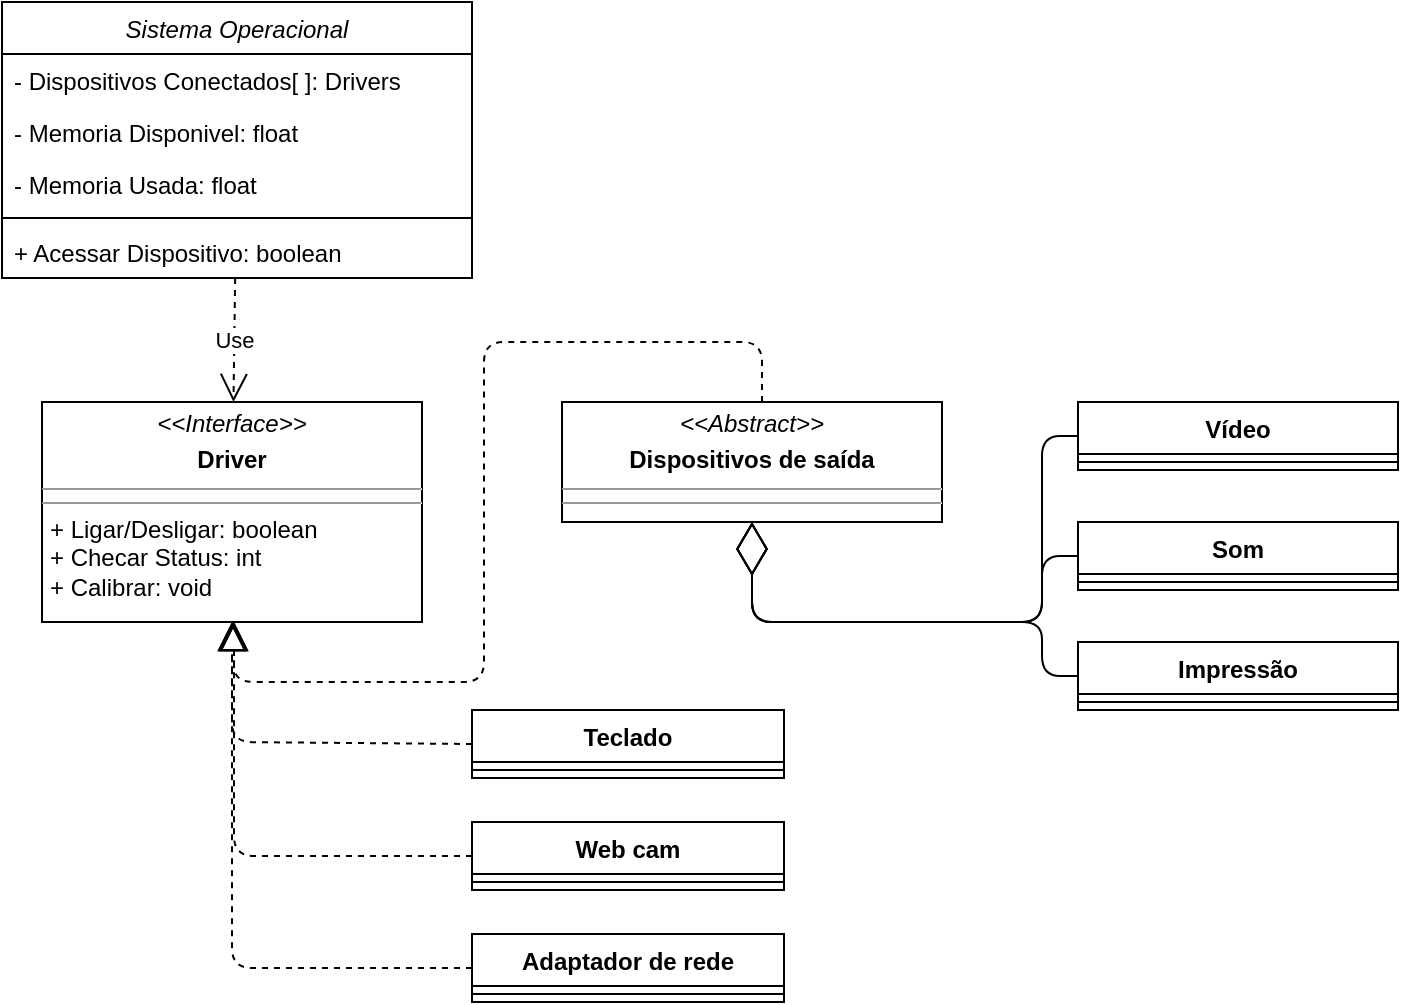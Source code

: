 <mxfile version="17.5.0" type="device"><diagram id="C5RBs43oDa-KdzZeNtuy" name="Page-1"><mxGraphModel dx="1578" dy="865" grid="1" gridSize="10" guides="1" tooltips="1" connect="1" arrows="1" fold="1" page="1" pageScale="1" pageWidth="827" pageHeight="1169" math="0" shadow="0"><root><mxCell id="WIyWlLk6GJQsqaUBKTNV-0"/><mxCell id="WIyWlLk6GJQsqaUBKTNV-1" parent="WIyWlLk6GJQsqaUBKTNV-0"/><mxCell id="zkfFHV4jXpPFQw0GAbJ--0" value="Sistema Operacional" style="swimlane;fontStyle=2;align=center;verticalAlign=top;childLayout=stackLayout;horizontal=1;startSize=26;horizontalStack=0;resizeParent=1;resizeLast=0;collapsible=1;marginBottom=0;rounded=0;shadow=0;strokeWidth=1;" parent="WIyWlLk6GJQsqaUBKTNV-1" vertex="1"><mxGeometry x="200" y="110" width="235" height="138" as="geometry"><mxRectangle x="230" y="140" width="160" height="26" as="alternateBounds"/></mxGeometry></mxCell><mxCell id="zkfFHV4jXpPFQw0GAbJ--1" value="- Dispositivos Conectados[ ]: Drivers" style="text;align=left;verticalAlign=top;spacingLeft=4;spacingRight=4;overflow=hidden;rotatable=0;points=[[0,0.5],[1,0.5]];portConstraint=eastwest;" parent="zkfFHV4jXpPFQw0GAbJ--0" vertex="1"><mxGeometry y="26" width="235" height="26" as="geometry"/></mxCell><mxCell id="zkfFHV4jXpPFQw0GAbJ--2" value="- Memoria Disponivel: float" style="text;align=left;verticalAlign=top;spacingLeft=4;spacingRight=4;overflow=hidden;rotatable=0;points=[[0,0.5],[1,0.5]];portConstraint=eastwest;rounded=0;shadow=0;html=0;" parent="zkfFHV4jXpPFQw0GAbJ--0" vertex="1"><mxGeometry y="52" width="235" height="26" as="geometry"/></mxCell><mxCell id="zkfFHV4jXpPFQw0GAbJ--3" value="- Memoria Usada: float" style="text;align=left;verticalAlign=top;spacingLeft=4;spacingRight=4;overflow=hidden;rotatable=0;points=[[0,0.5],[1,0.5]];portConstraint=eastwest;rounded=0;shadow=0;html=0;" parent="zkfFHV4jXpPFQw0GAbJ--0" vertex="1"><mxGeometry y="78" width="235" height="26" as="geometry"/></mxCell><mxCell id="zkfFHV4jXpPFQw0GAbJ--4" value="" style="line;html=1;strokeWidth=1;align=left;verticalAlign=middle;spacingTop=-1;spacingLeft=3;spacingRight=3;rotatable=0;labelPosition=right;points=[];portConstraint=eastwest;" parent="zkfFHV4jXpPFQw0GAbJ--0" vertex="1"><mxGeometry y="104" width="235" height="8" as="geometry"/></mxCell><mxCell id="s77IfoAm6oOJEXcXZRPQ-5" value="+ Acessar Dispositivo: boolean" style="text;strokeColor=none;fillColor=none;align=left;verticalAlign=top;spacingLeft=4;spacingRight=4;overflow=hidden;rotatable=0;points=[[0,0.5],[1,0.5]];portConstraint=eastwest;" vertex="1" parent="zkfFHV4jXpPFQw0GAbJ--0"><mxGeometry y="112" width="235" height="26" as="geometry"/></mxCell><mxCell id="s77IfoAm6oOJEXcXZRPQ-1" value="&lt;p style=&quot;margin: 0px ; margin-top: 4px ; text-align: center&quot;&gt;&lt;i&gt;&amp;lt;&amp;lt;Interface&amp;gt;&amp;gt;&lt;/i&gt;&lt;b&gt;&lt;br&gt;&lt;/b&gt;&lt;/p&gt;&lt;p style=&quot;margin: 0px ; margin-top: 4px ; text-align: center&quot;&gt;&lt;b&gt;Driver&lt;/b&gt;&lt;/p&gt;&lt;hr size=&quot;1&quot;&gt;&lt;hr size=&quot;1&quot;&gt;&lt;p style=&quot;margin: 0px ; margin-left: 4px&quot;&gt;+ Ligar/Desligar: boolean&lt;br&gt;&lt;/p&gt;&lt;p style=&quot;margin: 0px ; margin-left: 4px&quot;&gt;+ Checar Status: int&lt;/p&gt;&lt;p style=&quot;margin: 0px ; margin-left: 4px&quot;&gt;+ Calibrar: void&lt;br&gt;&lt;/p&gt;" style="verticalAlign=top;align=left;overflow=fill;fontSize=12;fontFamily=Helvetica;html=1;" vertex="1" parent="WIyWlLk6GJQsqaUBKTNV-1"><mxGeometry x="220" y="310" width="190" height="110" as="geometry"/></mxCell><mxCell id="s77IfoAm6oOJEXcXZRPQ-8" value="Use" style="endArrow=open;endSize=12;dashed=1;html=1;rounded=1;strokeColor=default;" edge="1" parent="WIyWlLk6GJQsqaUBKTNV-1" source="zkfFHV4jXpPFQw0GAbJ--0" target="s77IfoAm6oOJEXcXZRPQ-1"><mxGeometry width="160" relative="1" as="geometry"><mxPoint x="280" y="380" as="sourcePoint"/><mxPoint x="440" y="380" as="targetPoint"/></mxGeometry></mxCell><mxCell id="s77IfoAm6oOJEXcXZRPQ-9" value="&lt;p style=&quot;margin: 0px ; margin-top: 4px ; text-align: center&quot;&gt;&lt;i&gt;&amp;lt;&amp;lt;Abstract&amp;gt;&amp;gt;&lt;/i&gt;&lt;b&gt;&lt;br&gt;&lt;/b&gt;&lt;/p&gt;&lt;p style=&quot;margin: 0px ; margin-top: 4px ; text-align: center&quot;&gt;&lt;b&gt;Dispositivos de saída&lt;/b&gt;&lt;br&gt;&lt;b&gt;&lt;/b&gt;&lt;/p&gt;&lt;hr size=&quot;1&quot;&gt;&lt;hr size=&quot;1&quot;&gt;" style="verticalAlign=top;align=left;overflow=fill;fontSize=12;fontFamily=Helvetica;html=1;" vertex="1" parent="WIyWlLk6GJQsqaUBKTNV-1"><mxGeometry x="480" y="310" width="190" height="60" as="geometry"/></mxCell><mxCell id="s77IfoAm6oOJEXcXZRPQ-10" value="" style="endArrow=block;dashed=1;endFill=0;endSize=12;html=1;rounded=1;strokeColor=default;" edge="1" parent="WIyWlLk6GJQsqaUBKTNV-1"><mxGeometry width="160" relative="1" as="geometry"><mxPoint x="580" y="310" as="sourcePoint"/><mxPoint x="316" y="420" as="targetPoint"/><Array as="points"><mxPoint x="580" y="280"/><mxPoint x="441" y="280"/><mxPoint x="441" y="450"/><mxPoint x="316" y="450"/></Array></mxGeometry></mxCell><mxCell id="s77IfoAm6oOJEXcXZRPQ-11" value="Vídeo" style="swimlane;fontStyle=1;align=center;verticalAlign=top;childLayout=stackLayout;horizontal=1;startSize=26;horizontalStack=0;resizeParent=1;resizeParentMax=0;resizeLast=0;collapsible=1;marginBottom=0;" vertex="1" parent="WIyWlLk6GJQsqaUBKTNV-1"><mxGeometry x="738" y="310" width="160" height="34" as="geometry"/></mxCell><mxCell id="s77IfoAm6oOJEXcXZRPQ-13" value="" style="line;strokeWidth=1;fillColor=none;align=left;verticalAlign=middle;spacingTop=-1;spacingLeft=3;spacingRight=3;rotatable=0;labelPosition=right;points=[];portConstraint=eastwest;" vertex="1" parent="s77IfoAm6oOJEXcXZRPQ-11"><mxGeometry y="26" width="160" height="8" as="geometry"/></mxCell><mxCell id="s77IfoAm6oOJEXcXZRPQ-15" value="Som" style="swimlane;fontStyle=1;align=center;verticalAlign=top;childLayout=stackLayout;horizontal=1;startSize=26;horizontalStack=0;resizeParent=1;resizeParentMax=0;resizeLast=0;collapsible=1;marginBottom=0;" vertex="1" parent="WIyWlLk6GJQsqaUBKTNV-1"><mxGeometry x="738" y="370" width="160" height="34" as="geometry"/></mxCell><mxCell id="s77IfoAm6oOJEXcXZRPQ-17" value="" style="line;strokeWidth=1;fillColor=none;align=left;verticalAlign=middle;spacingTop=-1;spacingLeft=3;spacingRight=3;rotatable=0;labelPosition=right;points=[];portConstraint=eastwest;" vertex="1" parent="s77IfoAm6oOJEXcXZRPQ-15"><mxGeometry y="26" width="160" height="8" as="geometry"/></mxCell><mxCell id="s77IfoAm6oOJEXcXZRPQ-19" value="Impressão" style="swimlane;fontStyle=1;align=center;verticalAlign=top;childLayout=stackLayout;horizontal=1;startSize=26;horizontalStack=0;resizeParent=1;resizeParentMax=0;resizeLast=0;collapsible=1;marginBottom=0;" vertex="1" parent="WIyWlLk6GJQsqaUBKTNV-1"><mxGeometry x="738" y="430" width="160" height="34" as="geometry"/></mxCell><mxCell id="s77IfoAm6oOJEXcXZRPQ-21" value="" style="line;strokeWidth=1;fillColor=none;align=left;verticalAlign=middle;spacingTop=-1;spacingLeft=3;spacingRight=3;rotatable=0;labelPosition=right;points=[];portConstraint=eastwest;" vertex="1" parent="s77IfoAm6oOJEXcXZRPQ-19"><mxGeometry y="26" width="160" height="8" as="geometry"/></mxCell><mxCell id="s77IfoAm6oOJEXcXZRPQ-24" value="" style="endArrow=diamondThin;endFill=0;endSize=24;html=1;rounded=1;strokeColor=default;exitX=0;exitY=0.5;exitDx=0;exitDy=0;" edge="1" parent="WIyWlLk6GJQsqaUBKTNV-1" source="s77IfoAm6oOJEXcXZRPQ-11" target="s77IfoAm6oOJEXcXZRPQ-9"><mxGeometry width="160" relative="1" as="geometry"><mxPoint x="630" y="460" as="sourcePoint"/><mxPoint x="790" y="460" as="targetPoint"/><Array as="points"><mxPoint x="720" y="327"/><mxPoint x="720" y="420"/><mxPoint x="575" y="420"/></Array></mxGeometry></mxCell><mxCell id="s77IfoAm6oOJEXcXZRPQ-25" value="" style="endArrow=diamondThin;endFill=0;endSize=24;html=1;rounded=1;strokeColor=default;exitX=0;exitY=0.5;exitDx=0;exitDy=0;" edge="1" parent="WIyWlLk6GJQsqaUBKTNV-1" source="s77IfoAm6oOJEXcXZRPQ-15"><mxGeometry width="160" relative="1" as="geometry"><mxPoint x="792.6" y="360" as="sourcePoint"/><mxPoint x="575" y="370" as="targetPoint"/><Array as="points"><mxPoint x="720" y="387"/><mxPoint x="720" y="420"/><mxPoint x="575" y="420"/></Array></mxGeometry></mxCell><mxCell id="s77IfoAm6oOJEXcXZRPQ-26" value="" style="endArrow=diamondThin;endFill=0;endSize=24;html=1;rounded=1;strokeColor=default;exitX=0;exitY=0.5;exitDx=0;exitDy=0;" edge="1" parent="WIyWlLk6GJQsqaUBKTNV-1" source="s77IfoAm6oOJEXcXZRPQ-19"><mxGeometry width="160" relative="1" as="geometry"><mxPoint x="750" y="437" as="sourcePoint"/><mxPoint x="575" y="370" as="targetPoint"/><Array as="points"><mxPoint x="720" y="447"/><mxPoint x="720" y="420"/><mxPoint x="575" y="420"/></Array></mxGeometry></mxCell><mxCell id="s77IfoAm6oOJEXcXZRPQ-27" value="Teclado" style="swimlane;fontStyle=1;align=center;verticalAlign=top;childLayout=stackLayout;horizontal=1;startSize=26;horizontalStack=0;resizeParent=1;resizeParentMax=0;resizeLast=0;collapsible=1;marginBottom=0;" vertex="1" parent="WIyWlLk6GJQsqaUBKTNV-1"><mxGeometry x="435" y="464" width="156" height="34" as="geometry"/></mxCell><mxCell id="s77IfoAm6oOJEXcXZRPQ-28" value="" style="line;strokeWidth=1;fillColor=none;align=left;verticalAlign=middle;spacingTop=-1;spacingLeft=3;spacingRight=3;rotatable=0;labelPosition=right;points=[];portConstraint=eastwest;" vertex="1" parent="s77IfoAm6oOJEXcXZRPQ-27"><mxGeometry y="26" width="156" height="8" as="geometry"/></mxCell><mxCell id="s77IfoAm6oOJEXcXZRPQ-29" value="Web cam" style="swimlane;fontStyle=1;align=center;verticalAlign=top;childLayout=stackLayout;horizontal=1;startSize=26;horizontalStack=0;resizeParent=1;resizeParentMax=0;resizeLast=0;collapsible=1;marginBottom=0;" vertex="1" parent="WIyWlLk6GJQsqaUBKTNV-1"><mxGeometry x="435" y="520" width="156" height="34" as="geometry"/></mxCell><mxCell id="s77IfoAm6oOJEXcXZRPQ-30" value="" style="line;strokeWidth=1;fillColor=none;align=left;verticalAlign=middle;spacingTop=-1;spacingLeft=3;spacingRight=3;rotatable=0;labelPosition=right;points=[];portConstraint=eastwest;" vertex="1" parent="s77IfoAm6oOJEXcXZRPQ-29"><mxGeometry y="26" width="156" height="8" as="geometry"/></mxCell><mxCell id="s77IfoAm6oOJEXcXZRPQ-31" value="Adaptador de rede" style="swimlane;fontStyle=1;align=center;verticalAlign=top;childLayout=stackLayout;horizontal=1;startSize=26;horizontalStack=0;resizeParent=1;resizeParentMax=0;resizeLast=0;collapsible=1;marginBottom=0;" vertex="1" parent="WIyWlLk6GJQsqaUBKTNV-1"><mxGeometry x="435" y="576" width="156" height="34" as="geometry"/></mxCell><mxCell id="s77IfoAm6oOJEXcXZRPQ-32" value="" style="line;strokeWidth=1;fillColor=none;align=left;verticalAlign=middle;spacingTop=-1;spacingLeft=3;spacingRight=3;rotatable=0;labelPosition=right;points=[];portConstraint=eastwest;" vertex="1" parent="s77IfoAm6oOJEXcXZRPQ-31"><mxGeometry y="26" width="156" height="8" as="geometry"/></mxCell><mxCell id="s77IfoAm6oOJEXcXZRPQ-33" value="" style="endArrow=block;dashed=1;endFill=0;endSize=12;html=1;rounded=1;strokeColor=default;entryX=0.5;entryY=1;entryDx=0;entryDy=0;exitX=0;exitY=0.5;exitDx=0;exitDy=0;" edge="1" parent="WIyWlLk6GJQsqaUBKTNV-1" source="s77IfoAm6oOJEXcXZRPQ-31" target="s77IfoAm6oOJEXcXZRPQ-1"><mxGeometry width="160" relative="1" as="geometry"><mxPoint x="315" y="590" as="sourcePoint"/><mxPoint x="640" y="530" as="targetPoint"/><Array as="points"><mxPoint x="315" y="593"/></Array></mxGeometry></mxCell><mxCell id="s77IfoAm6oOJEXcXZRPQ-34" value="" style="endArrow=block;dashed=1;endFill=0;endSize=12;html=1;rounded=1;strokeColor=default;entryX=0.5;entryY=1;entryDx=0;entryDy=0;exitX=0;exitY=0.5;exitDx=0;exitDy=0;" edge="1" parent="WIyWlLk6GJQsqaUBKTNV-1" source="s77IfoAm6oOJEXcXZRPQ-27"><mxGeometry width="160" relative="1" as="geometry"><mxPoint x="315" y="590.0" as="sourcePoint"/><mxPoint x="315" y="420" as="targetPoint"/><Array as="points"><mxPoint x="315" y="480"/></Array></mxGeometry></mxCell><mxCell id="s77IfoAm6oOJEXcXZRPQ-35" value="" style="endArrow=block;dashed=1;endFill=0;endSize=12;html=1;rounded=1;strokeColor=default;entryX=0.5;entryY=1;entryDx=0;entryDy=0;exitX=0;exitY=0.5;exitDx=0;exitDy=0;" edge="1" parent="WIyWlLk6GJQsqaUBKTNV-1" source="s77IfoAm6oOJEXcXZRPQ-29"><mxGeometry width="160" relative="1" as="geometry"><mxPoint x="316" y="590.0" as="sourcePoint"/><mxPoint x="316" y="420" as="targetPoint"/><Array as="points"><mxPoint x="316" y="537"/></Array></mxGeometry></mxCell></root></mxGraphModel></diagram></mxfile>